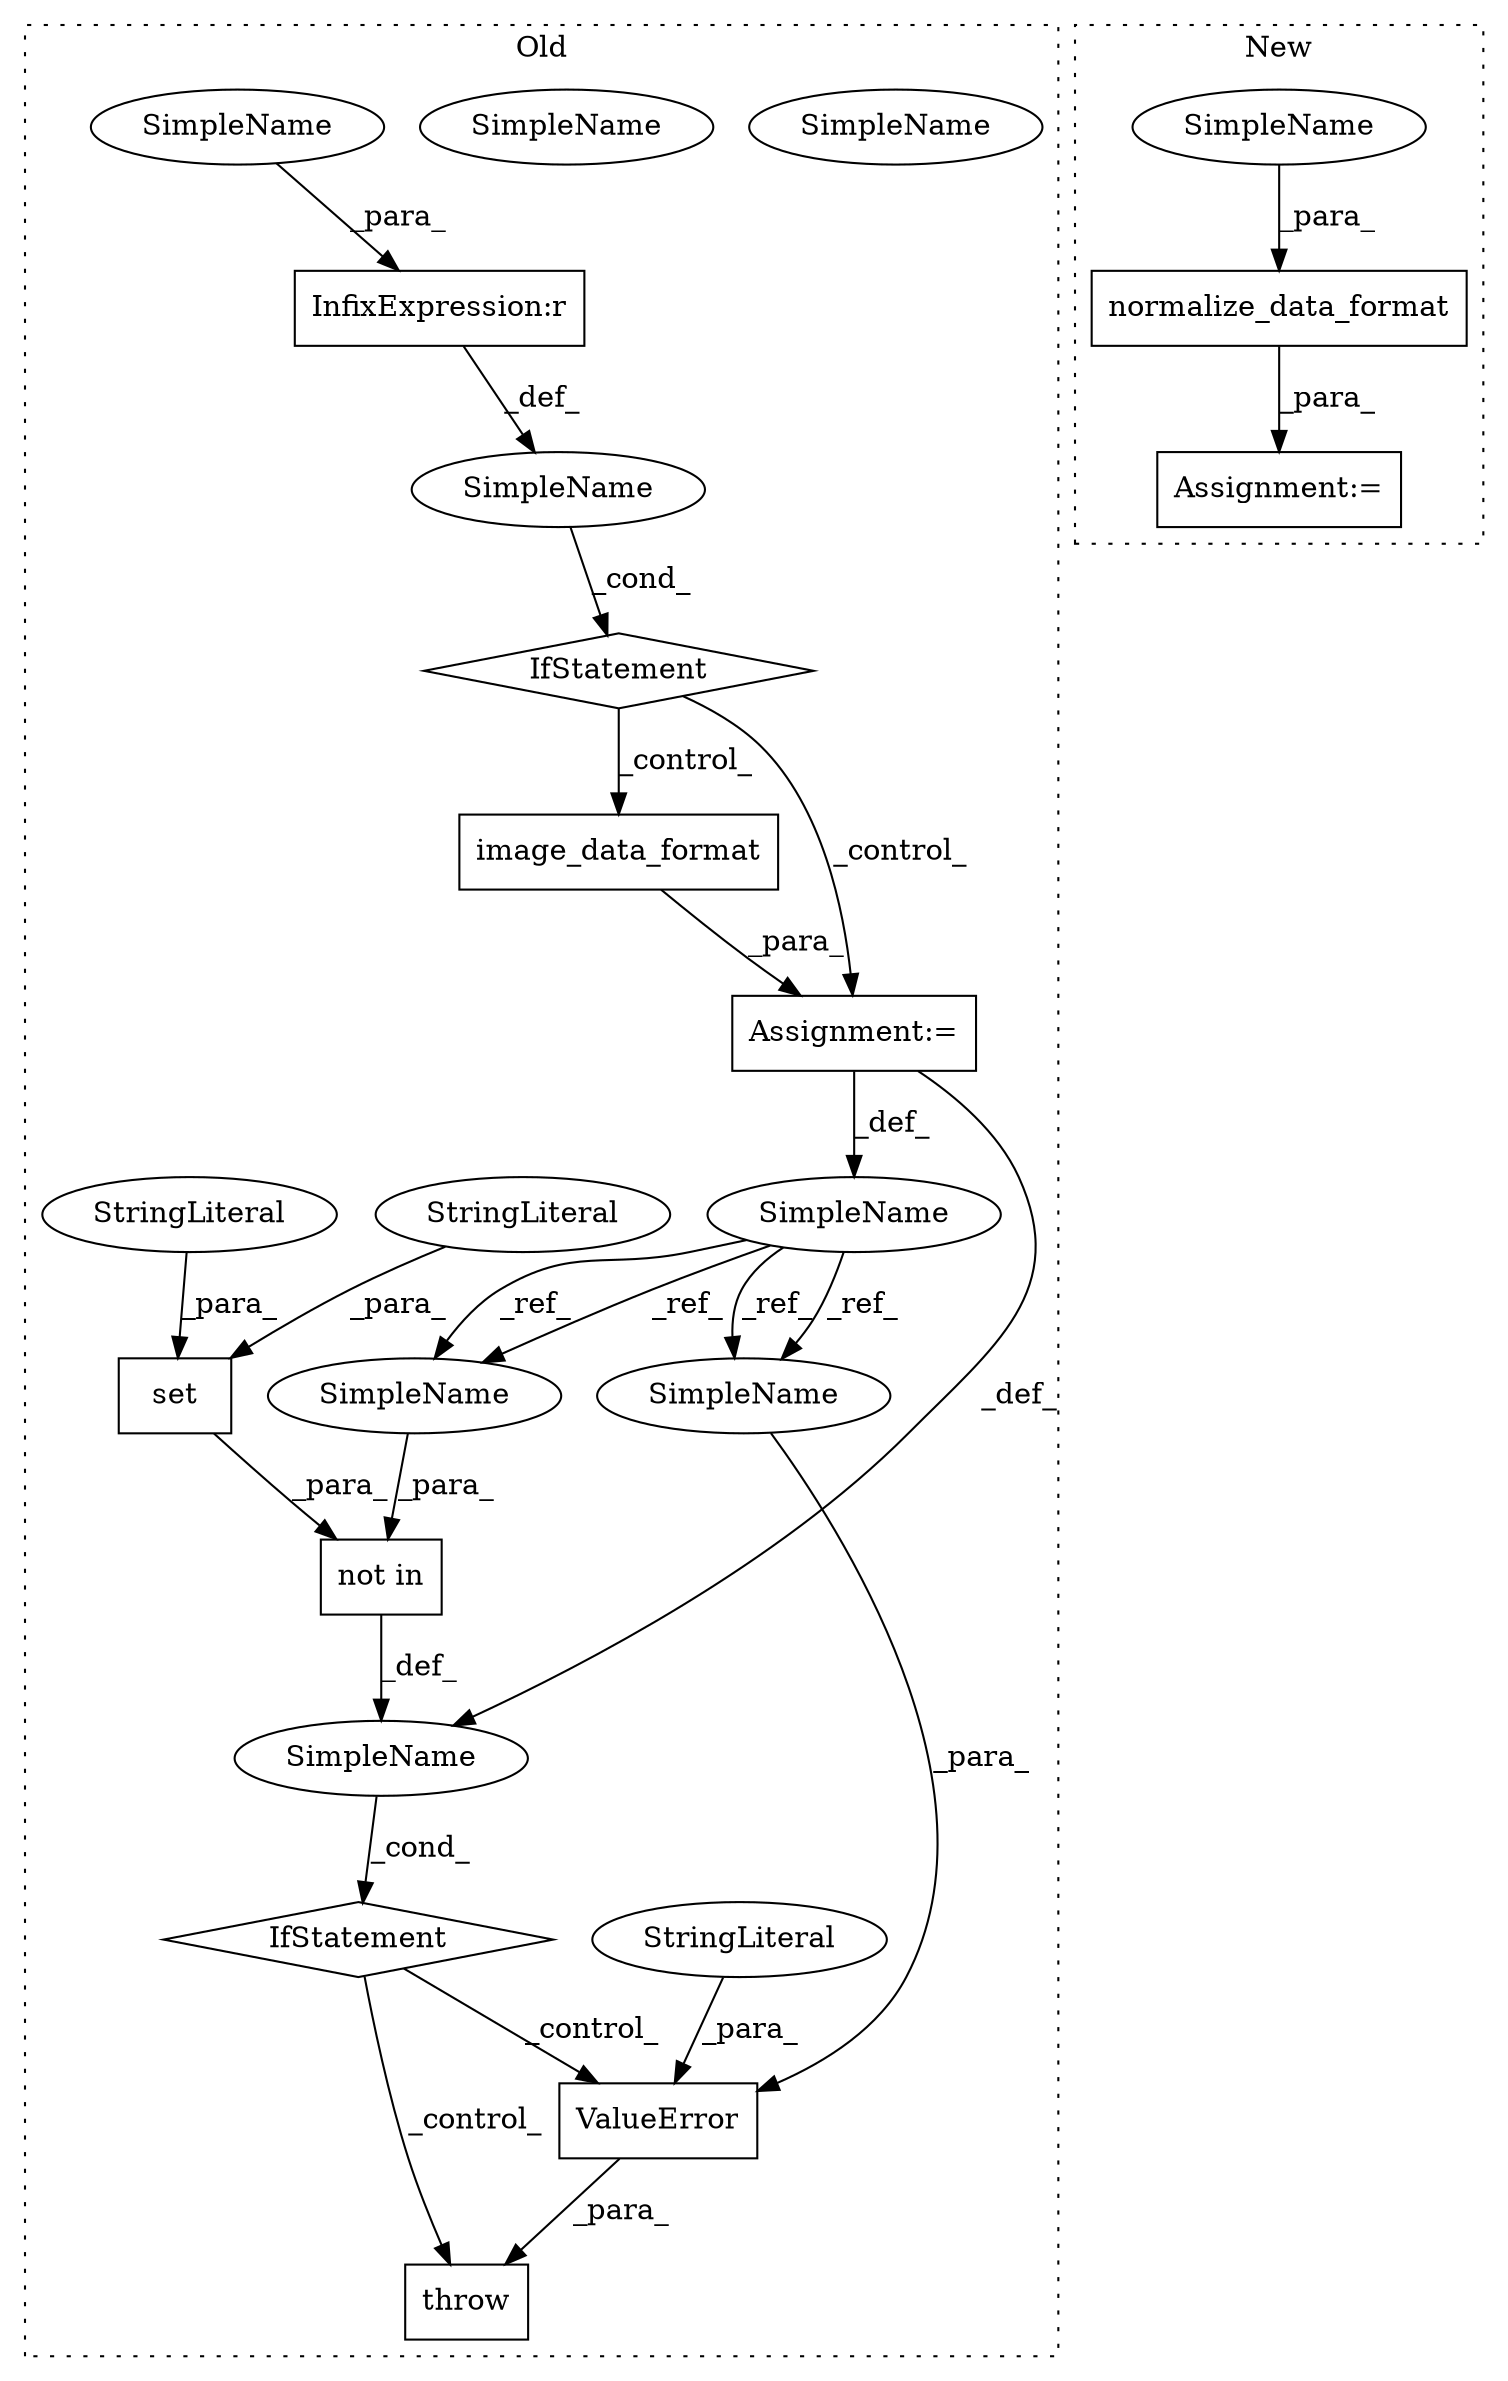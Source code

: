 digraph G {
subgraph cluster0 {
1 [label="image_data_format" a="32" s="71062" l="19" shape="box"];
3 [label="InfixExpression:r" a="27" s="71032" l="4" shape="box"];
4 [label="SimpleName" a="42" s="" l="" shape="ellipse"];
5 [label="IfStatement" a="25" s="71017,71040" l="4,2" shape="diamond"];
6 [label="Assignment:=" a="7" s="71061" l="1" shape="box"];
7 [label="not in" a="108" s="71101" l="56" shape="box"];
8 [label="IfStatement" a="25" s="71093,71157" l="8,2" shape="diamond"];
9 [label="set" a="32" s="71120,71156" l="4,1" shape="box"];
10 [label="StringLiteral" a="45" s="71124" l="16" shape="ellipse"];
11 [label="StringLiteral" a="45" s="71141" l="15" shape="ellipse"];
13 [label="SimpleName" a="42" s="" l="" shape="ellipse"];
14 [label="throw" a="53" s="71167" l="6" shape="box"];
15 [label="SimpleName" a="42" s="71050" l="11" shape="ellipse"];
16 [label="ValueError" a="32" s="71173,71218" l="11,1" shape="box"];
17 [label="StringLiteral" a="45" s="71184" l="22" shape="ellipse"];
18 [label="SimpleName" a="42" s="71207" l="11" shape="ellipse"];
19 [label="SimpleName" a="42" s="71101" l="11" shape="ellipse"];
20 [label="SimpleName" a="42" s="71021" l="11" shape="ellipse"];
21 [label="SimpleName" a="42" s="71207" l="11" shape="ellipse"];
22 [label="SimpleName" a="42" s="71101" l="11" shape="ellipse"];
label = "Old";
style="dotted";
}
subgraph cluster1 {
2 [label="normalize_data_format" a="32" s="69389,69422" l="22,1" shape="box"];
12 [label="Assignment:=" a="7" s="69388" l="1" shape="box"];
23 [label="SimpleName" a="42" s="69411" l="11" shape="ellipse"];
label = "New";
style="dotted";
}
1 -> 6 [label="_para_"];
2 -> 12 [label="_para_"];
3 -> 4 [label="_def_"];
4 -> 5 [label="_cond_"];
5 -> 1 [label="_control_"];
5 -> 6 [label="_control_"];
6 -> 15 [label="_def_"];
6 -> 13 [label="_def_"];
7 -> 13 [label="_def_"];
8 -> 14 [label="_control_"];
8 -> 16 [label="_control_"];
9 -> 7 [label="_para_"];
10 -> 9 [label="_para_"];
11 -> 9 [label="_para_"];
13 -> 8 [label="_cond_"];
15 -> 21 [label="_ref_"];
15 -> 22 [label="_ref_"];
15 -> 21 [label="_ref_"];
15 -> 22 [label="_ref_"];
16 -> 14 [label="_para_"];
17 -> 16 [label="_para_"];
20 -> 3 [label="_para_"];
21 -> 16 [label="_para_"];
22 -> 7 [label="_para_"];
23 -> 2 [label="_para_"];
}